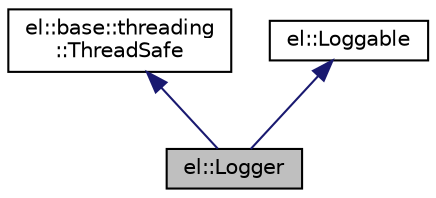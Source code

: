 digraph "el::Logger"
{
  edge [fontname="Helvetica",fontsize="10",labelfontname="Helvetica",labelfontsize="10"];
  node [fontname="Helvetica",fontsize="10",shape=record];
  Node1 [label="el::Logger",height=0.2,width=0.4,color="black", fillcolor="grey75", style="filled", fontcolor="black"];
  Node2 -> Node1 [dir="back",color="midnightblue",fontsize="10",style="solid",fontname="Helvetica"];
  Node2 [label="el::base::threading\l::ThreadSafe",height=0.2,width=0.4,color="black", fillcolor="white", style="filled",URL="$da/d82/a00091.html",tooltip="Base of thread safe class, this class is inheritable-only. "];
  Node3 -> Node1 [dir="back",color="midnightblue",fontsize="10",style="solid",fontname="Helvetica"];
  Node3 [label="el::Loggable",height=0.2,width=0.4,color="black", fillcolor="white", style="filled",URL="$d6/d2d/a00047.html",tooltip="Base of Easylogging++ friendly class. "];
}
